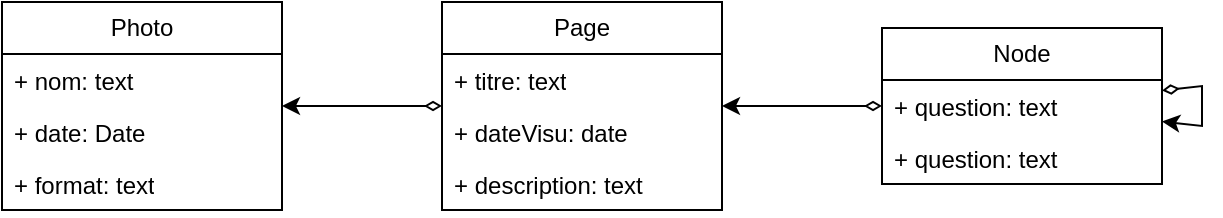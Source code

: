 <mxfile version="24.7.8">
  <diagram name="Page-1" id="MLaEdIEtNOaVscR-8JcN">
    <mxGraphModel dx="1853" dy="674" grid="1" gridSize="10" guides="1" tooltips="1" connect="1" arrows="1" fold="1" page="1" pageScale="1" pageWidth="827" pageHeight="1169" math="0" shadow="0">
      <root>
        <mxCell id="0" />
        <mxCell id="1" parent="0" />
        <mxCell id="LKsg7MvrYXWogMd6_mUB-1" value="Node" style="swimlane;fontStyle=0;childLayout=stackLayout;horizontal=1;startSize=26;fillColor=none;horizontalStack=0;resizeParent=1;resizeParentMax=0;resizeLast=0;collapsible=1;marginBottom=0;whiteSpace=wrap;html=1;" vertex="1" parent="1">
          <mxGeometry x="320" y="303" width="140" height="78" as="geometry" />
        </mxCell>
        <mxCell id="LKsg7MvrYXWogMd6_mUB-31" value="&lt;div&gt;+ question: text&lt;/div&gt;" style="text;strokeColor=none;fillColor=none;align=left;verticalAlign=top;spacingLeft=4;spacingRight=4;overflow=hidden;rotatable=0;points=[[0,0.5],[1,0.5]];portConstraint=eastwest;whiteSpace=wrap;html=1;" vertex="1" parent="LKsg7MvrYXWogMd6_mUB-1">
          <mxGeometry y="26" width="140" height="26" as="geometry" />
        </mxCell>
        <mxCell id="LKsg7MvrYXWogMd6_mUB-32" value="&lt;div&gt;+ question: text&lt;/div&gt;" style="text;strokeColor=none;fillColor=none;align=left;verticalAlign=top;spacingLeft=4;spacingRight=4;overflow=hidden;rotatable=0;points=[[0,0.5],[1,0.5]];portConstraint=eastwest;whiteSpace=wrap;html=1;" vertex="1" parent="LKsg7MvrYXWogMd6_mUB-1">
          <mxGeometry y="52" width="140" height="26" as="geometry" />
        </mxCell>
        <mxCell id="LKsg7MvrYXWogMd6_mUB-28" style="edgeStyle=none;rounded=0;orthogonalLoop=1;jettySize=auto;html=1;startArrow=diamondThin;startFill=0;" edge="1" parent="1" source="LKsg7MvrYXWogMd6_mUB-5" target="LKsg7MvrYXWogMd6_mUB-9">
          <mxGeometry relative="1" as="geometry" />
        </mxCell>
        <mxCell id="LKsg7MvrYXWogMd6_mUB-5" value="Page" style="swimlane;fontStyle=0;childLayout=stackLayout;horizontal=1;startSize=26;fillColor=none;horizontalStack=0;resizeParent=1;resizeParentMax=0;resizeLast=0;collapsible=1;marginBottom=0;whiteSpace=wrap;html=1;" vertex="1" parent="1">
          <mxGeometry x="100" y="290" width="140" height="104" as="geometry" />
        </mxCell>
        <mxCell id="LKsg7MvrYXWogMd6_mUB-6" value="+ titre: text" style="text;strokeColor=none;fillColor=none;align=left;verticalAlign=top;spacingLeft=4;spacingRight=4;overflow=hidden;rotatable=0;points=[[0,0.5],[1,0.5]];portConstraint=eastwest;whiteSpace=wrap;html=1;" vertex="1" parent="LKsg7MvrYXWogMd6_mUB-5">
          <mxGeometry y="26" width="140" height="26" as="geometry" />
        </mxCell>
        <mxCell id="LKsg7MvrYXWogMd6_mUB-8" value="+ dateVisu: date" style="text;strokeColor=none;fillColor=none;align=left;verticalAlign=top;spacingLeft=4;spacingRight=4;overflow=hidden;rotatable=0;points=[[0,0.5],[1,0.5]];portConstraint=eastwest;whiteSpace=wrap;html=1;" vertex="1" parent="LKsg7MvrYXWogMd6_mUB-5">
          <mxGeometry y="52" width="140" height="26" as="geometry" />
        </mxCell>
        <mxCell id="LKsg7MvrYXWogMd6_mUB-23" value="+ description: text&amp;nbsp;" style="text;strokeColor=none;fillColor=none;align=left;verticalAlign=top;spacingLeft=4;spacingRight=4;overflow=hidden;rotatable=0;points=[[0,0.5],[1,0.5]];portConstraint=eastwest;whiteSpace=wrap;html=1;" vertex="1" parent="LKsg7MvrYXWogMd6_mUB-5">
          <mxGeometry y="78" width="140" height="26" as="geometry" />
        </mxCell>
        <mxCell id="LKsg7MvrYXWogMd6_mUB-9" value="Photo" style="swimlane;fontStyle=0;childLayout=stackLayout;horizontal=1;startSize=26;fillColor=none;horizontalStack=0;resizeParent=1;resizeParentMax=0;resizeLast=0;collapsible=1;marginBottom=0;whiteSpace=wrap;html=1;" vertex="1" parent="1">
          <mxGeometry x="-120" y="290" width="140" height="104" as="geometry" />
        </mxCell>
        <mxCell id="LKsg7MvrYXWogMd6_mUB-10" value="+ nom: text" style="text;strokeColor=none;fillColor=none;align=left;verticalAlign=top;spacingLeft=4;spacingRight=4;overflow=hidden;rotatable=0;points=[[0,0.5],[1,0.5]];portConstraint=eastwest;whiteSpace=wrap;html=1;" vertex="1" parent="LKsg7MvrYXWogMd6_mUB-9">
          <mxGeometry y="26" width="140" height="26" as="geometry" />
        </mxCell>
        <mxCell id="LKsg7MvrYXWogMd6_mUB-11" value="+ date: Date" style="text;strokeColor=none;fillColor=none;align=left;verticalAlign=top;spacingLeft=4;spacingRight=4;overflow=hidden;rotatable=0;points=[[0,0.5],[1,0.5]];portConstraint=eastwest;whiteSpace=wrap;html=1;" vertex="1" parent="LKsg7MvrYXWogMd6_mUB-9">
          <mxGeometry y="52" width="140" height="26" as="geometry" />
        </mxCell>
        <mxCell id="LKsg7MvrYXWogMd6_mUB-12" value="+ format: text" style="text;strokeColor=none;fillColor=none;align=left;verticalAlign=top;spacingLeft=4;spacingRight=4;overflow=hidden;rotatable=0;points=[[0,0.5],[1,0.5]];portConstraint=eastwest;whiteSpace=wrap;html=1;" vertex="1" parent="LKsg7MvrYXWogMd6_mUB-9">
          <mxGeometry y="78" width="140" height="26" as="geometry" />
        </mxCell>
        <mxCell id="LKsg7MvrYXWogMd6_mUB-21" style="edgeStyle=none;rounded=0;orthogonalLoop=1;jettySize=auto;html=1;startArrow=diamondThin;startFill=0;" edge="1" parent="1" source="LKsg7MvrYXWogMd6_mUB-1" target="LKsg7MvrYXWogMd6_mUB-5">
          <mxGeometry relative="1" as="geometry" />
        </mxCell>
        <mxCell id="LKsg7MvrYXWogMd6_mUB-22" style="edgeStyle=none;rounded=0;orthogonalLoop=1;jettySize=auto;html=1;startArrow=diamondThin;startFill=0;" edge="1" parent="1" source="LKsg7MvrYXWogMd6_mUB-1" target="LKsg7MvrYXWogMd6_mUB-1">
          <mxGeometry relative="1" as="geometry" />
        </mxCell>
      </root>
    </mxGraphModel>
  </diagram>
</mxfile>
